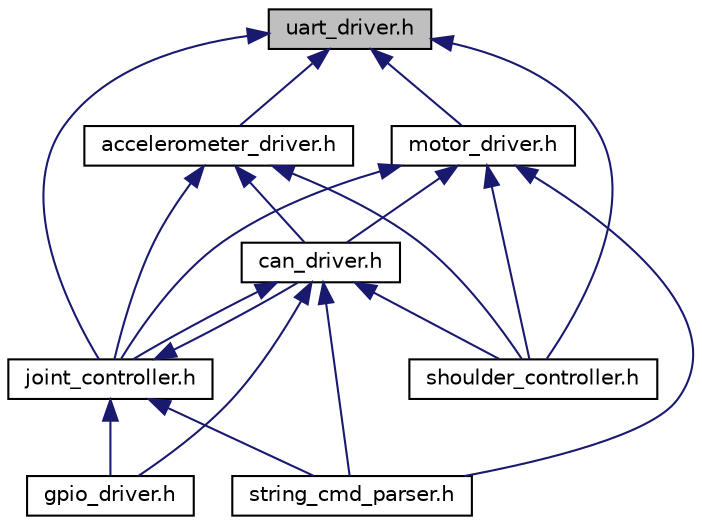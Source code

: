 digraph "uart_driver.h"
{
 // LATEX_PDF_SIZE
  edge [fontname="Helvetica",fontsize="10",labelfontname="Helvetica",labelfontsize="10"];
  node [fontname="Helvetica",fontsize="10",shape=record];
  Node1 [label="uart_driver.h",height=0.2,width=0.4,color="black", fillcolor="grey75", style="filled", fontcolor="black",tooltip=" "];
  Node1 -> Node2 [dir="back",color="midnightblue",fontsize="10",style="solid"];
  Node2 [label="accelerometer_driver.h",height=0.2,width=0.4,color="black", fillcolor="white", style="filled",URL="$accelerometer__driver_8h.html",tooltip=" "];
  Node2 -> Node3 [dir="back",color="midnightblue",fontsize="10",style="solid"];
  Node3 [label="can_driver.h",height=0.2,width=0.4,color="black", fillcolor="white", style="filled",URL="$can__driver_8h.html",tooltip=" "];
  Node3 -> Node4 [dir="back",color="midnightblue",fontsize="10",style="solid"];
  Node4 [label="gpio_driver.h",height=0.2,width=0.4,color="black", fillcolor="white", style="filled",URL="$gpio__driver_8h.html",tooltip=" "];
  Node3 -> Node5 [dir="back",color="midnightblue",fontsize="10",style="solid"];
  Node5 [label="joint_controller.h",height=0.2,width=0.4,color="black", fillcolor="white", style="filled",URL="$joint__controller_8h.html",tooltip=" "];
  Node5 -> Node3 [dir="back",color="midnightblue",fontsize="10",style="solid"];
  Node5 -> Node4 [dir="back",color="midnightblue",fontsize="10",style="solid"];
  Node5 -> Node6 [dir="back",color="midnightblue",fontsize="10",style="solid"];
  Node6 [label="string_cmd_parser.h",height=0.2,width=0.4,color="black", fillcolor="white", style="filled",URL="$string__cmd__parser_8h.html",tooltip=" "];
  Node3 -> Node7 [dir="back",color="midnightblue",fontsize="10",style="solid"];
  Node7 [label="shoulder_controller.h",height=0.2,width=0.4,color="black", fillcolor="white", style="filled",URL="$shoulder__controller_8h.html",tooltip=" "];
  Node3 -> Node6 [dir="back",color="midnightblue",fontsize="10",style="solid"];
  Node2 -> Node5 [dir="back",color="midnightblue",fontsize="10",style="solid"];
  Node2 -> Node7 [dir="back",color="midnightblue",fontsize="10",style="solid"];
  Node1 -> Node5 [dir="back",color="midnightblue",fontsize="10",style="solid"];
  Node1 -> Node8 [dir="back",color="midnightblue",fontsize="10",style="solid"];
  Node8 [label="motor_driver.h",height=0.2,width=0.4,color="black", fillcolor="white", style="filled",URL="$motor__driver_8h.html",tooltip=" "];
  Node8 -> Node3 [dir="back",color="midnightblue",fontsize="10",style="solid"];
  Node8 -> Node5 [dir="back",color="midnightblue",fontsize="10",style="solid"];
  Node8 -> Node7 [dir="back",color="midnightblue",fontsize="10",style="solid"];
  Node8 -> Node6 [dir="back",color="midnightblue",fontsize="10",style="solid"];
  Node1 -> Node7 [dir="back",color="midnightblue",fontsize="10",style="solid"];
}
